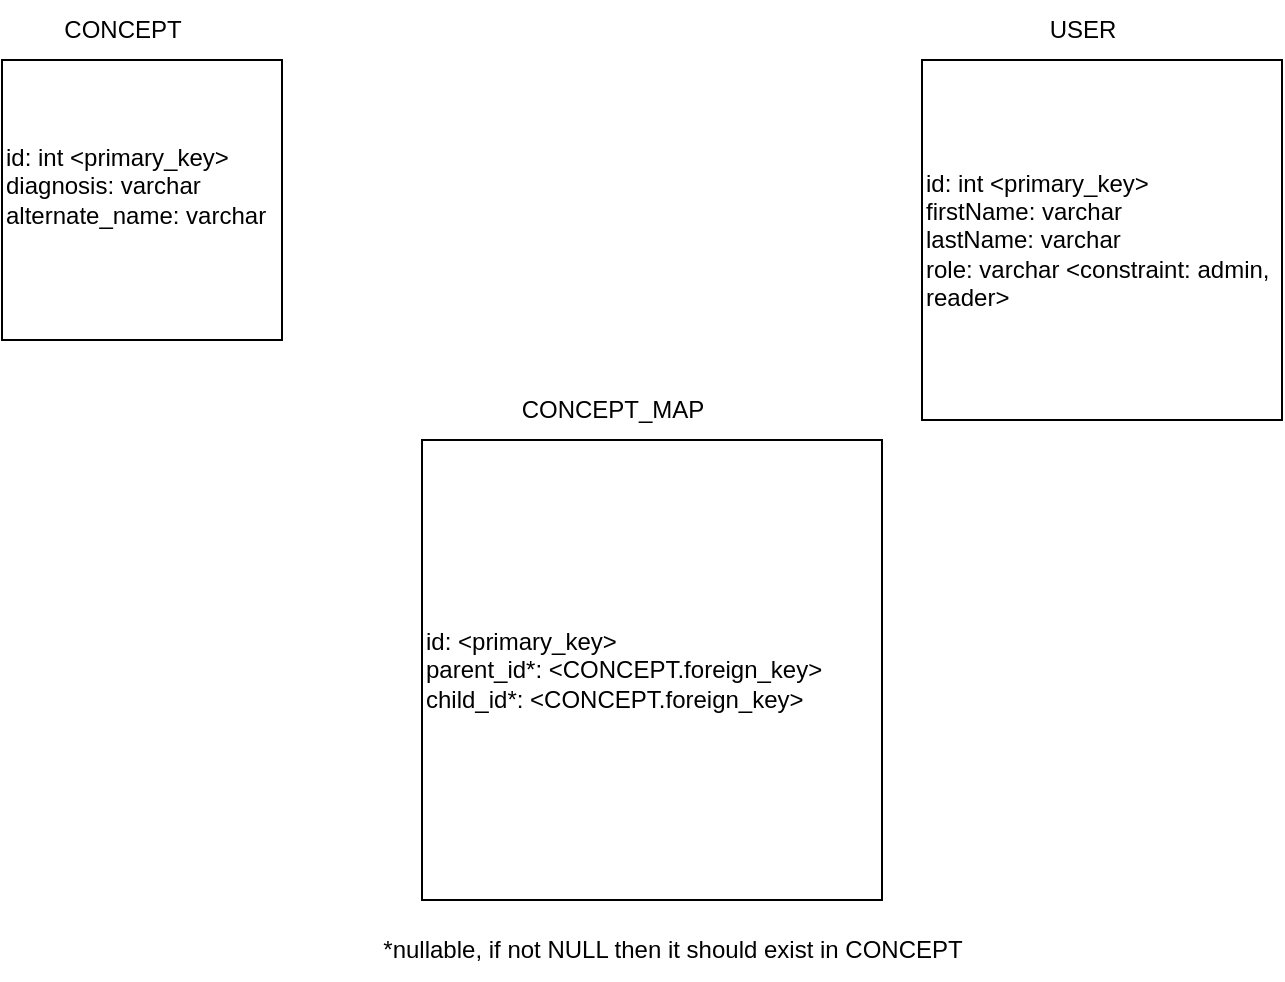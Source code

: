 <mxfile version="24.7.12">
  <diagram name="Page-1" id="G7BgJ-LmOUiGPklKZhLO">
    <mxGraphModel dx="1242" dy="734" grid="1" gridSize="10" guides="1" tooltips="1" connect="1" arrows="1" fold="1" page="1" pageScale="1" pageWidth="850" pageHeight="1100" math="0" shadow="0">
      <root>
        <mxCell id="0" />
        <mxCell id="1" parent="0" />
        <mxCell id="RncXROPEYOgEfF-oAxky-1" value="id: int &amp;lt;primary_key&amp;gt;&lt;div&gt;diagnosis: varchar&lt;/div&gt;&lt;div&gt;alternate_name: varchar&lt;/div&gt;&lt;div&gt;&lt;br&gt;&lt;/div&gt;" style="whiteSpace=wrap;html=1;aspect=fixed;align=left;" vertex="1" parent="1">
          <mxGeometry x="80" y="120" width="140" height="140" as="geometry" />
        </mxCell>
        <mxCell id="RncXROPEYOgEfF-oAxky-2" value="&lt;div style=&quot;&quot;&gt;&lt;span style=&quot;background-color: initial;&quot;&gt;id: int &amp;lt;primary_key&amp;gt;&lt;/span&gt;&lt;/div&gt;&lt;div style=&quot;&quot;&gt;firstName: varchar&lt;/div&gt;&lt;div style=&quot;&quot;&gt;lastName: varchar&lt;/div&gt;&lt;div style=&quot;&quot;&gt;role: varchar &amp;lt;constraint: admin, reader&amp;gt;&lt;/div&gt;" style="whiteSpace=wrap;html=1;aspect=fixed;align=left;" vertex="1" parent="1">
          <mxGeometry x="540" y="120" width="180" height="180" as="geometry" />
        </mxCell>
        <mxCell id="RncXROPEYOgEfF-oAxky-3" value="id: &amp;lt;primary_key&amp;gt;&lt;div&gt;parent_id*: &amp;lt;CONCEPT.foreign_key&amp;gt;&lt;/div&gt;&lt;div&gt;child_id*: &amp;lt;&lt;span style=&quot;background-color: initial;&quot;&gt;CONCEPT.&lt;/span&gt;&lt;span style=&quot;background-color: initial;&quot;&gt;foreign_key&amp;gt;&lt;/span&gt;&lt;/div&gt;" style="whiteSpace=wrap;html=1;aspect=fixed;align=left;" vertex="1" parent="1">
          <mxGeometry x="290" y="310" width="230" height="230" as="geometry" />
        </mxCell>
        <mxCell id="RncXROPEYOgEfF-oAxky-6" value="CONCEPT" style="text;html=1;align=center;verticalAlign=middle;resizable=0;points=[];autosize=1;strokeColor=none;fillColor=none;" vertex="1" parent="1">
          <mxGeometry x="100" y="90" width="80" height="30" as="geometry" />
        </mxCell>
        <mxCell id="RncXROPEYOgEfF-oAxky-7" value="CONCEPT_MAP" style="text;html=1;align=center;verticalAlign=middle;resizable=0;points=[];autosize=1;strokeColor=none;fillColor=none;" vertex="1" parent="1">
          <mxGeometry x="330" y="280" width="110" height="30" as="geometry" />
        </mxCell>
        <mxCell id="RncXROPEYOgEfF-oAxky-8" value="USER" style="text;html=1;align=center;verticalAlign=middle;resizable=0;points=[];autosize=1;strokeColor=none;fillColor=none;" vertex="1" parent="1">
          <mxGeometry x="590" y="90" width="60" height="30" as="geometry" />
        </mxCell>
        <mxCell id="RncXROPEYOgEfF-oAxky-9" value="*nullable, if not NULL then it should exist in CONCEPT" style="text;html=1;align=center;verticalAlign=middle;resizable=0;points=[];autosize=1;strokeColor=none;fillColor=none;" vertex="1" parent="1">
          <mxGeometry x="260" y="550" width="310" height="30" as="geometry" />
        </mxCell>
      </root>
    </mxGraphModel>
  </diagram>
</mxfile>
